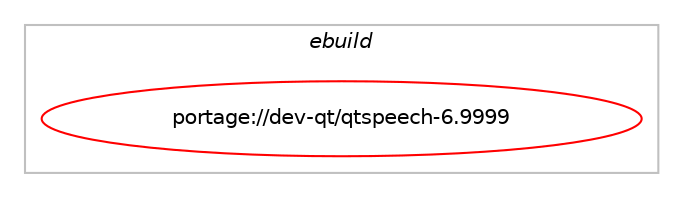 digraph prolog {

# *************
# Graph options
# *************

newrank=true;
concentrate=true;
compound=true;
graph [rankdir=LR,fontname=Helvetica,fontsize=10,ranksep=1.5];#, ranksep=2.5, nodesep=0.2];
edge  [arrowhead=vee];
node  [fontname=Helvetica,fontsize=10];

# **********
# The ebuild
# **********

subgraph cluster_leftcol {
color=gray;
label=<<i>ebuild</i>>;
id [label="portage://dev-qt/qtspeech-6.9999", color=red, width=4, href="../dev-qt/qtspeech-6.9999.svg"];
}

# ****************
# The dependencies
# ****************

subgraph cluster_midcol {
color=gray;
label=<<i>dependencies</i>>;
subgraph cluster_compile {
fillcolor="#eeeeee";
style=filled;
label=<<i>compile</i>>;
# *** BEGIN UNKNOWN DEPENDENCY TYPE (TODO) ***
# id -> equal(use_conditional_group(positive,flite,portage://dev-qt/qtspeech-6.9999,[package_dependency(portage://dev-qt/qtspeech-6.9999,install,no,app-accessibility,flite,none,[,,],[],[])]))
# *** END UNKNOWN DEPENDENCY TYPE (TODO) ***

# *** BEGIN UNKNOWN DEPENDENCY TYPE (TODO) ***
# id -> equal(use_conditional_group(positive,qml,portage://dev-qt/qtspeech-6.9999,[package_dependency(portage://dev-qt/qtspeech-6.9999,install,no,dev-qt,qtdeclarative,tilde,[6.9999,,,6.9999],[slot(6)],[])]))
# *** END UNKNOWN DEPENDENCY TYPE (TODO) ***

# *** BEGIN UNKNOWN DEPENDENCY TYPE (TODO) ***
# id -> equal(use_conditional_group(positive,speechd,portage://dev-qt/qtspeech-6.9999,[package_dependency(portage://dev-qt/qtspeech-6.9999,install,no,app-accessibility,speech-dispatcher,none,[,,],[],[])]))
# *** END UNKNOWN DEPENDENCY TYPE (TODO) ***

# *** BEGIN UNKNOWN DEPENDENCY TYPE (TODO) ***
# id -> equal(package_dependency(portage://dev-qt/qtspeech-6.9999,install,no,dev-qt,qtbase,tilde,[6.9999,,,6.9999],[slot(6)],[]))
# *** END UNKNOWN DEPENDENCY TYPE (TODO) ***

# *** BEGIN UNKNOWN DEPENDENCY TYPE (TODO) ***
# id -> equal(package_dependency(portage://dev-qt/qtspeech-6.9999,install,no,dev-qt,qtmultimedia,tilde,[6.9999,,,6.9999],[slot(6)],[]))
# *** END UNKNOWN DEPENDENCY TYPE (TODO) ***

}
subgraph cluster_compileandrun {
fillcolor="#eeeeee";
style=filled;
label=<<i>compile and run</i>>;
}
subgraph cluster_run {
fillcolor="#eeeeee";
style=filled;
label=<<i>run</i>>;
# *** BEGIN UNKNOWN DEPENDENCY TYPE (TODO) ***
# id -> equal(use_conditional_group(positive,flite,portage://dev-qt/qtspeech-6.9999,[package_dependency(portage://dev-qt/qtspeech-6.9999,run,no,app-accessibility,flite,none,[,,],[],[])]))
# *** END UNKNOWN DEPENDENCY TYPE (TODO) ***

# *** BEGIN UNKNOWN DEPENDENCY TYPE (TODO) ***
# id -> equal(use_conditional_group(positive,qml,portage://dev-qt/qtspeech-6.9999,[package_dependency(portage://dev-qt/qtspeech-6.9999,run,no,dev-qt,qtdeclarative,tilde,[6.9999,,,6.9999],[slot(6)],[])]))
# *** END UNKNOWN DEPENDENCY TYPE (TODO) ***

# *** BEGIN UNKNOWN DEPENDENCY TYPE (TODO) ***
# id -> equal(use_conditional_group(positive,speechd,portage://dev-qt/qtspeech-6.9999,[package_dependency(portage://dev-qt/qtspeech-6.9999,run,no,app-accessibility,speech-dispatcher,none,[,,],[],[])]))
# *** END UNKNOWN DEPENDENCY TYPE (TODO) ***

# *** BEGIN UNKNOWN DEPENDENCY TYPE (TODO) ***
# id -> equal(package_dependency(portage://dev-qt/qtspeech-6.9999,run,no,dev-qt,qtbase,tilde,[6.9999,,,6.9999],[slot(6)],[]))
# *** END UNKNOWN DEPENDENCY TYPE (TODO) ***

# *** BEGIN UNKNOWN DEPENDENCY TYPE (TODO) ***
# id -> equal(package_dependency(portage://dev-qt/qtspeech-6.9999,run,no,dev-qt,qtmultimedia,tilde,[6.9999,,,6.9999],[slot(6)],[]))
# *** END UNKNOWN DEPENDENCY TYPE (TODO) ***

}
}

# **************
# The candidates
# **************

subgraph cluster_choices {
rank=same;
color=gray;
label=<<i>candidates</i>>;

}

}
